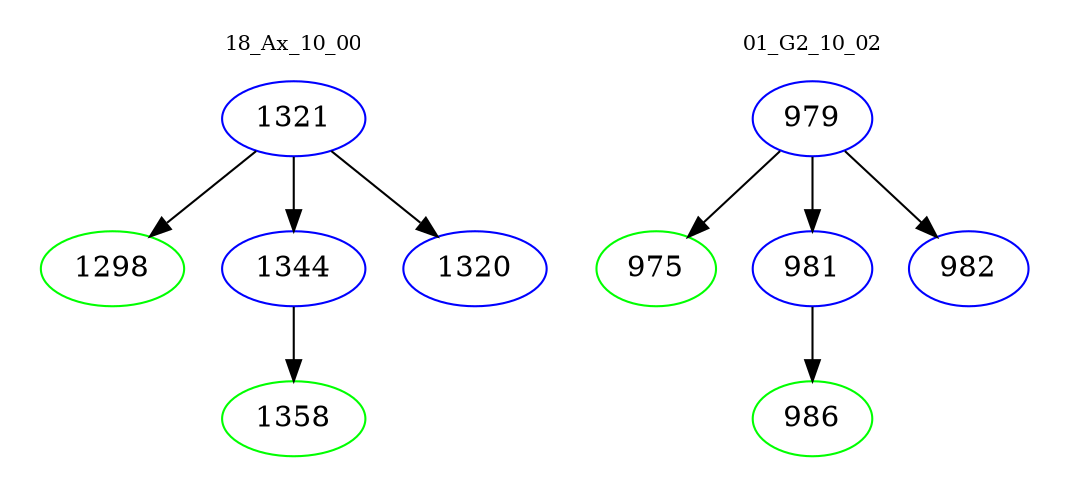 digraph{
subgraph cluster_0 {
color = white
label = "18_Ax_10_00";
fontsize=10;
T0_1321 [label="1321", color="blue"]
T0_1321 -> T0_1298 [color="black"]
T0_1298 [label="1298", color="green"]
T0_1321 -> T0_1344 [color="black"]
T0_1344 [label="1344", color="blue"]
T0_1344 -> T0_1358 [color="black"]
T0_1358 [label="1358", color="green"]
T0_1321 -> T0_1320 [color="black"]
T0_1320 [label="1320", color="blue"]
}
subgraph cluster_1 {
color = white
label = "01_G2_10_02";
fontsize=10;
T1_979 [label="979", color="blue"]
T1_979 -> T1_975 [color="black"]
T1_975 [label="975", color="green"]
T1_979 -> T1_981 [color="black"]
T1_981 [label="981", color="blue"]
T1_981 -> T1_986 [color="black"]
T1_986 [label="986", color="green"]
T1_979 -> T1_982 [color="black"]
T1_982 [label="982", color="blue"]
}
}
